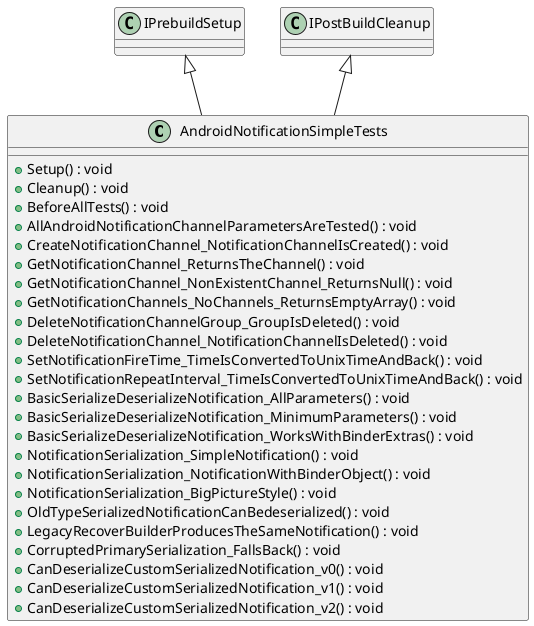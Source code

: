@startuml
class AndroidNotificationSimpleTests {
    + Setup() : void
    + Cleanup() : void
    + BeforeAllTests() : void
    + AllAndroidNotificationChannelParametersAreTested() : void
    + CreateNotificationChannel_NotificationChannelIsCreated() : void
    + GetNotificationChannel_ReturnsTheChannel() : void
    + GetNotificationChannel_NonExistentChannel_ReturnsNull() : void
    + GetNotificationChannels_NoChannels_ReturnsEmptyArray() : void
    + DeleteNotificationChannelGroup_GroupIsDeleted() : void
    + DeleteNotificationChannel_NotificationChannelIsDeleted() : void
    + SetNotificationFireTime_TimeIsConvertedToUnixTimeAndBack() : void
    + SetNotificationRepeatInterval_TimeIsConvertedToUnixTimeAndBack() : void
    + BasicSerializeDeserializeNotification_AllParameters() : void
    + BasicSerializeDeserializeNotification_MinimumParameters() : void
    + BasicSerializeDeserializeNotification_WorksWithBinderExtras() : void
    + NotificationSerialization_SimpleNotification() : void
    + NotificationSerialization_NotificationWithBinderObject() : void
    + NotificationSerialization_BigPictureStyle() : void
    + OldTypeSerializedNotificationCanBedeserialized() : void
    + LegacyRecoverBuilderProducesTheSameNotification() : void
    + CorruptedPrimarySerialization_FallsBack() : void
    + CanDeserializeCustomSerializedNotification_v0() : void
    + CanDeserializeCustomSerializedNotification_v1() : void
    + CanDeserializeCustomSerializedNotification_v2() : void
}
IPrebuildSetup <|-- AndroidNotificationSimpleTests
IPostBuildCleanup <|-- AndroidNotificationSimpleTests
@enduml
